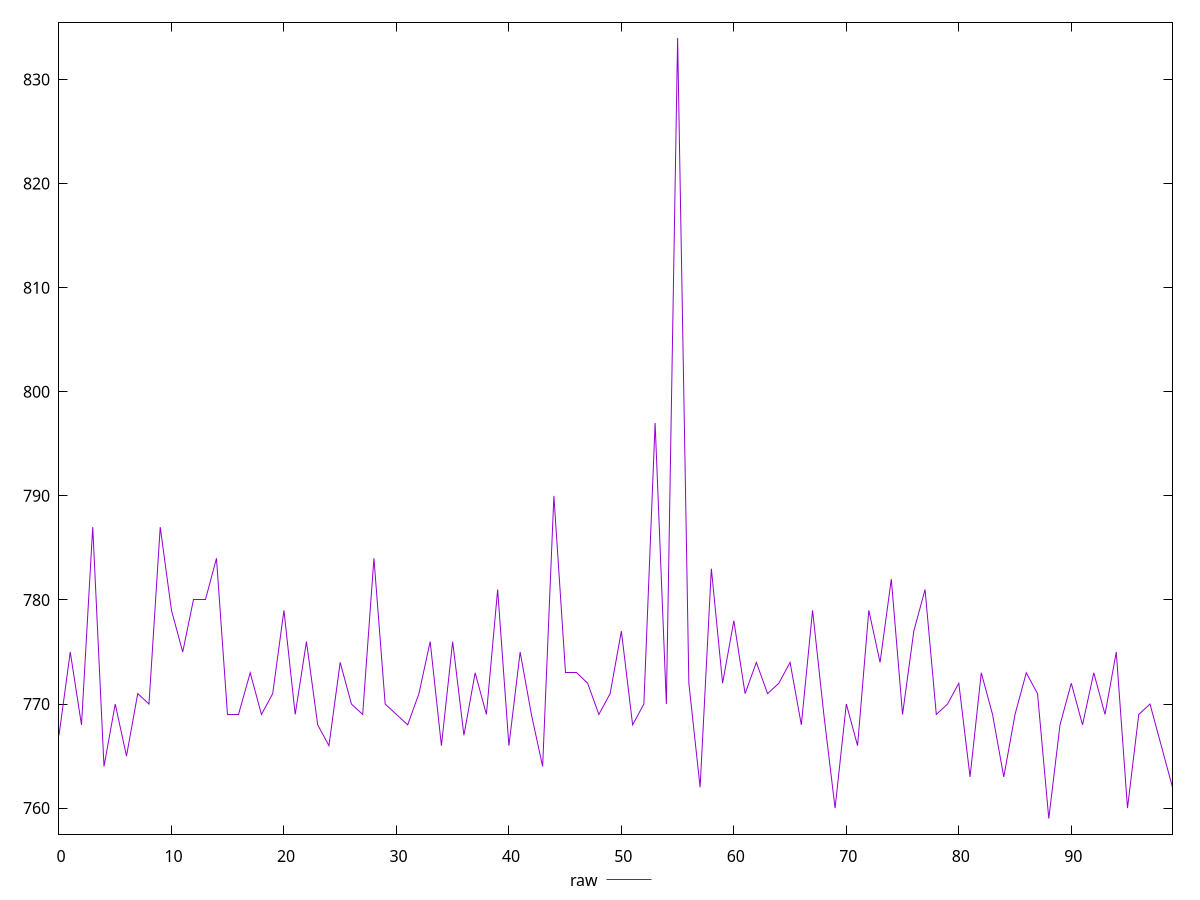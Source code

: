 reset

$raw <<EOF
0 767
1 775
2 768
3 787
4 764
5 770
6 765
7 771
8 770
9 787
10 779
11 775
12 780
13 780
14 784
15 769
16 769
17 773
18 769
19 771
20 779
21 769
22 776
23 768
24 766
25 774
26 770
27 769
28 784
29 770
30 769
31 768
32 771
33 776
34 766
35 776
36 767
37 773
38 769
39 781
40 766
41 775
42 769
43 764
44 790
45 773
46 773
47 772
48 769
49 771
50 777
51 768
52 770
53 797
54 770
55 834
56 772
57 762
58 783
59 772
60 778
61 771
62 774
63 771
64 772
65 774
66 768
67 779
68 769
69 760
70 770
71 766
72 779
73 774
74 782
75 769
76 777
77 781
78 769
79 770
80 772
81 763
82 773
83 769
84 763
85 769
86 773
87 771
88 759
89 768
90 772
91 768
92 773
93 769
94 775
95 760
96 769
97 770
98 766
99 762
EOF

set key outside below
set xrange [0:99]
set yrange [757.5:835.5]
set trange [757.5:835.5]
set terminal svg size 640, 500 enhanced background rgb 'white'
set output "report_00009_2021-02-08T22-37-41.559Z/uses-rel-preload/samples/pages+cached+noadtech+nomedia+nocss/raw/values.svg"

plot $raw title "raw" with line

reset
